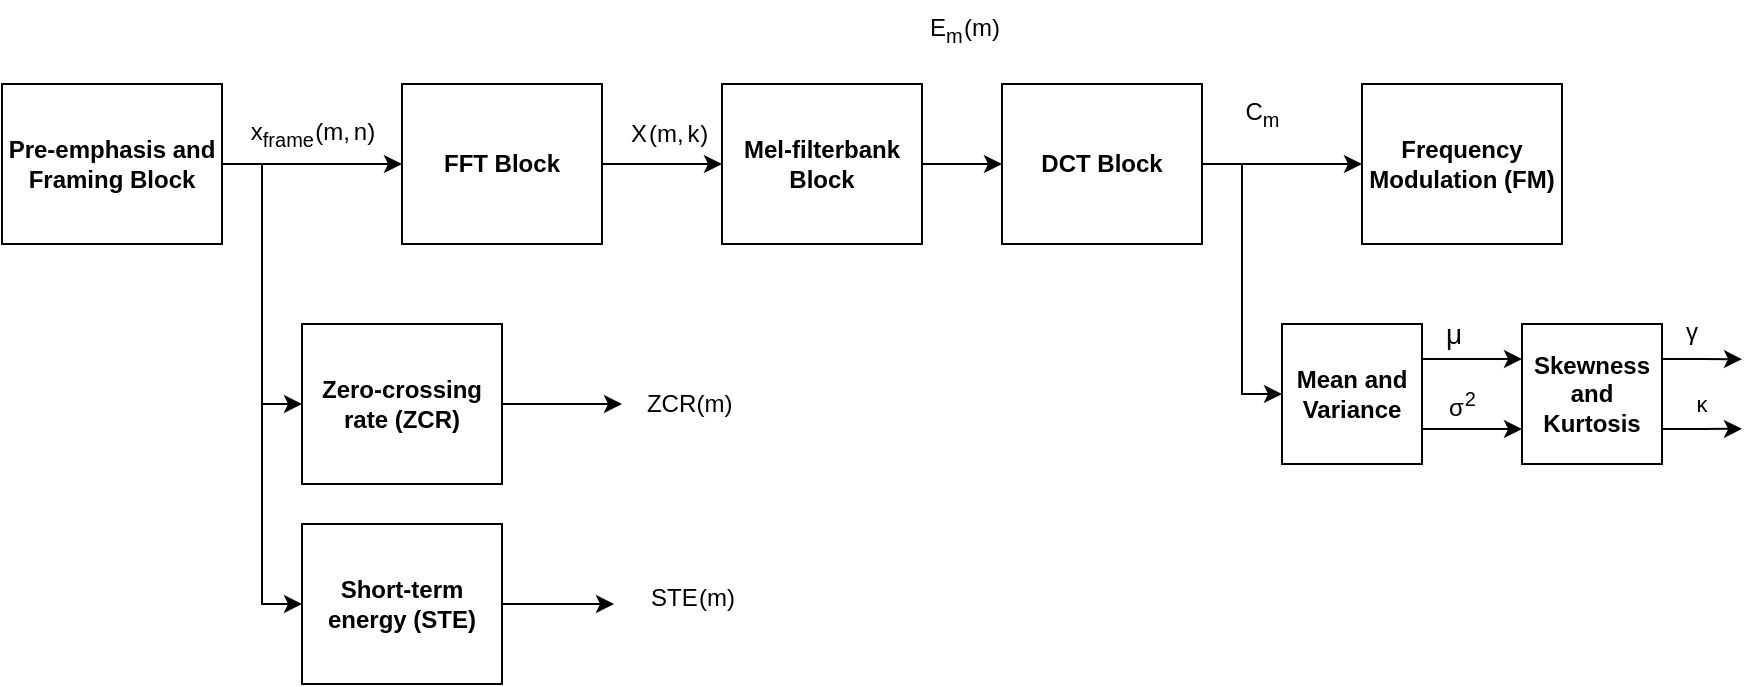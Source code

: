 <mxfile version="24.3.1" type="github">
  <diagram name="Page-1" id="UVRlzeQaLypEHQXQWoon">
    <mxGraphModel dx="1251" dy="1041" grid="1" gridSize="10" guides="1" tooltips="1" connect="1" arrows="1" fold="1" page="1" pageScale="1" pageWidth="1100" pageHeight="850" math="0" shadow="0">
      <root>
        <mxCell id="0" />
        <mxCell id="1" parent="0" />
        <mxCell id="54WhfvadxInAopzjxC57-3" style="edgeStyle=orthogonalEdgeStyle;rounded=0;orthogonalLoop=1;jettySize=auto;html=1;exitX=1;exitY=0.5;exitDx=0;exitDy=0;" edge="1" parent="1" source="54WhfvadxInAopzjxC57-1" target="54WhfvadxInAopzjxC57-2">
          <mxGeometry relative="1" as="geometry" />
        </mxCell>
        <mxCell id="54WhfvadxInAopzjxC57-9" style="edgeStyle=orthogonalEdgeStyle;rounded=0;orthogonalLoop=1;jettySize=auto;html=1;exitX=1;exitY=0.5;exitDx=0;exitDy=0;entryX=0;entryY=0.5;entryDx=0;entryDy=0;" edge="1" parent="1" source="54WhfvadxInAopzjxC57-1" target="54WhfvadxInAopzjxC57-8">
          <mxGeometry relative="1" as="geometry" />
        </mxCell>
        <mxCell id="54WhfvadxInAopzjxC57-23" style="edgeStyle=orthogonalEdgeStyle;rounded=0;orthogonalLoop=1;jettySize=auto;html=1;exitX=1;exitY=0.5;exitDx=0;exitDy=0;entryX=0;entryY=0.5;entryDx=0;entryDy=0;" edge="1" parent="1" source="54WhfvadxInAopzjxC57-1" target="54WhfvadxInAopzjxC57-11">
          <mxGeometry relative="1" as="geometry">
            <mxPoint x="210" y="200" as="targetPoint" />
          </mxGeometry>
        </mxCell>
        <mxCell id="54WhfvadxInAopzjxC57-1" value="&lt;strong&gt;Pre-emphasis and Framing Block&lt;/strong&gt;" style="rounded=0;whiteSpace=wrap;html=1;" vertex="1" parent="1">
          <mxGeometry x="80" y="110" width="110" height="80" as="geometry" />
        </mxCell>
        <mxCell id="54WhfvadxInAopzjxC57-6" style="edgeStyle=orthogonalEdgeStyle;rounded=0;orthogonalLoop=1;jettySize=auto;html=1;exitX=1;exitY=0.5;exitDx=0;exitDy=0;entryX=0;entryY=0.5;entryDx=0;entryDy=0;" edge="1" parent="1" source="54WhfvadxInAopzjxC57-2" target="54WhfvadxInAopzjxC57-5">
          <mxGeometry relative="1" as="geometry" />
        </mxCell>
        <mxCell id="54WhfvadxInAopzjxC57-2" value="&lt;strong&gt;FFT Block&lt;/strong&gt;" style="rounded=0;whiteSpace=wrap;html=1;" vertex="1" parent="1">
          <mxGeometry x="280" y="110" width="100" height="80" as="geometry" />
        </mxCell>
        <mxCell id="54WhfvadxInAopzjxC57-15" style="edgeStyle=orthogonalEdgeStyle;rounded=0;orthogonalLoop=1;jettySize=auto;html=1;exitX=1;exitY=0.5;exitDx=0;exitDy=0;entryX=0;entryY=0.5;entryDx=0;entryDy=0;" edge="1" parent="1" source="54WhfvadxInAopzjxC57-5" target="54WhfvadxInAopzjxC57-7">
          <mxGeometry relative="1" as="geometry" />
        </mxCell>
        <mxCell id="54WhfvadxInAopzjxC57-5" value="&lt;strong&gt;Mel-filterbank Block&lt;/strong&gt;" style="rounded=0;whiteSpace=wrap;html=1;" vertex="1" parent="1">
          <mxGeometry x="440" y="110" width="100" height="80" as="geometry" />
        </mxCell>
        <mxCell id="54WhfvadxInAopzjxC57-14" style="edgeStyle=orthogonalEdgeStyle;rounded=0;orthogonalLoop=1;jettySize=auto;html=1;exitX=1;exitY=0.5;exitDx=0;exitDy=0;entryX=0;entryY=0.5;entryDx=0;entryDy=0;" edge="1" parent="1" source="54WhfvadxInAopzjxC57-7" target="54WhfvadxInAopzjxC57-13">
          <mxGeometry relative="1" as="geometry" />
        </mxCell>
        <mxCell id="54WhfvadxInAopzjxC57-16" style="edgeStyle=orthogonalEdgeStyle;rounded=0;orthogonalLoop=1;jettySize=auto;html=1;entryX=0;entryY=0.5;entryDx=0;entryDy=0;" edge="1" parent="1" source="54WhfvadxInAopzjxC57-7" target="54WhfvadxInAopzjxC57-43">
          <mxGeometry relative="1" as="geometry">
            <mxPoint x="740.0" y="150" as="targetPoint" />
          </mxGeometry>
        </mxCell>
        <mxCell id="54WhfvadxInAopzjxC57-7" value="&lt;strong&gt;DCT Block&lt;/strong&gt;" style="rounded=0;whiteSpace=wrap;html=1;" vertex="1" parent="1">
          <mxGeometry x="580" y="110" width="100" height="80" as="geometry" />
        </mxCell>
        <mxCell id="54WhfvadxInAopzjxC57-41" style="edgeStyle=orthogonalEdgeStyle;rounded=0;orthogonalLoop=1;jettySize=auto;html=1;exitX=1;exitY=0.5;exitDx=0;exitDy=0;" edge="1" parent="1" source="54WhfvadxInAopzjxC57-8" target="54WhfvadxInAopzjxC57-37">
          <mxGeometry relative="1" as="geometry">
            <mxPoint x="380" y="269.588" as="targetPoint" />
          </mxGeometry>
        </mxCell>
        <mxCell id="54WhfvadxInAopzjxC57-8" value="&lt;strong&gt;Zero-crossing rate (ZCR)&lt;/strong&gt;" style="rounded=0;whiteSpace=wrap;html=1;" vertex="1" parent="1">
          <mxGeometry x="230" y="230" width="100" height="80" as="geometry" />
        </mxCell>
        <mxCell id="54WhfvadxInAopzjxC57-11" value="&lt;strong&gt;Short-term energy (STE)&lt;/strong&gt;" style="rounded=0;whiteSpace=wrap;html=1;" vertex="1" parent="1">
          <mxGeometry x="230" y="330" width="100" height="80" as="geometry" />
        </mxCell>
        <mxCell id="54WhfvadxInAopzjxC57-21" style="edgeStyle=orthogonalEdgeStyle;rounded=0;orthogonalLoop=1;jettySize=auto;html=1;exitX=1;exitY=0.75;exitDx=0;exitDy=0;entryX=0;entryY=0.75;entryDx=0;entryDy=0;" edge="1" parent="1" source="54WhfvadxInAopzjxC57-13" target="54WhfvadxInAopzjxC57-29">
          <mxGeometry relative="1" as="geometry">
            <mxPoint x="870" y="283" as="targetPoint" />
            <Array as="points" />
          </mxGeometry>
        </mxCell>
        <mxCell id="54WhfvadxInAopzjxC57-26" style="edgeStyle=orthogonalEdgeStyle;rounded=0;orthogonalLoop=1;jettySize=auto;html=1;exitX=1;exitY=0.25;exitDx=0;exitDy=0;entryX=0;entryY=0.25;entryDx=0;entryDy=0;" edge="1" parent="1" source="54WhfvadxInAopzjxC57-13" target="54WhfvadxInAopzjxC57-29">
          <mxGeometry relative="1" as="geometry">
            <mxPoint x="860" y="240" as="targetPoint" />
          </mxGeometry>
        </mxCell>
        <mxCell id="54WhfvadxInAopzjxC57-13" value="&lt;strong&gt;Mean and Variance&lt;/strong&gt;" style="rounded=0;whiteSpace=wrap;html=1;" vertex="1" parent="1">
          <mxGeometry x="720" y="230" width="70" height="70" as="geometry" />
        </mxCell>
        <mxCell id="54WhfvadxInAopzjxC57-17" value="&lt;span class=&quot;math math-inline&quot;&gt;&lt;span class=&quot;katex&quot;&gt;&lt;span aria-hidden=&quot;true&quot; class=&quot;katex-html&quot;&gt;&lt;span class=&quot;base&quot;&gt;&lt;span class=&quot;mord&quot;&gt;&lt;span class=&quot;msupsub&quot;&gt;&lt;span class=&quot;vlist-t vlist-t2&quot;&gt;&lt;span class=&quot;vlist-r&quot;&gt;&lt;span style=&quot;height: 0.151em;&quot; class=&quot;vlist&quot;&gt;&lt;span style=&quot;top: -2.55em; margin-left: 0em; margin-right: 0.05em;&quot;&gt;&lt;span style=&quot;height: 2.7em;&quot; class=&quot;pstrut&quot;&gt;&lt;/span&gt;&lt;span class=&quot;sizing reset-size6 size3 mtight&quot;&gt;&lt;span class=&quot;mord mathnormal mtight&quot;&gt;C&lt;sub&gt;m&lt;/sub&gt;&lt;/span&gt;&lt;/span&gt;&lt;/span&gt;&lt;/span&gt;&lt;/span&gt;&lt;/span&gt;&lt;/span&gt;&lt;/span&gt;&lt;/span&gt;&lt;/span&gt;&lt;/span&gt;&lt;/span&gt;" style="text;html=1;align=center;verticalAlign=middle;resizable=0;points=[];autosize=1;strokeColor=none;fillColor=none;" vertex="1" parent="1">
          <mxGeometry x="690" y="110" width="40" height="30" as="geometry" />
        </mxCell>
        <mxCell id="54WhfvadxInAopzjxC57-18" value="&lt;span class=&quot;math math-inline&quot;&gt;&lt;span class=&quot;katex&quot;&gt;&lt;span aria-hidden=&quot;true&quot; class=&quot;katex-html&quot;&gt;&lt;span class=&quot;base&quot;&gt;&lt;span class=&quot;mord&quot;&gt;&lt;span style=&quot;margin-right: 0.058em;&quot; class=&quot;mord mathnormal&quot;&gt;E&lt;/span&gt;&lt;span class=&quot;msupsub&quot;&gt;&lt;span class=&quot;vlist-t vlist-t2&quot;&gt;&lt;span class=&quot;vlist-r&quot;&gt;&lt;span style=&quot;height: 0.151em;&quot; class=&quot;vlist&quot;&gt;&lt;span style=&quot;top: -2.55em; margin-left: -0.058em; margin-right: 0.05em;&quot;&gt;&lt;span style=&quot;height: 2.7em;&quot; class=&quot;pstrut&quot;&gt;&lt;/span&gt;&lt;span class=&quot;sizing reset-size6 size3 mtight&quot;&gt;&lt;span class=&quot;mord mathnormal mtight&quot;&gt;&lt;sub&gt;m&lt;/sub&gt;&lt;/span&gt;&lt;/span&gt;&lt;/span&gt;&lt;/span&gt;&lt;span class=&quot;vlist-s&quot;&gt;​&lt;/span&gt;&lt;/span&gt;&lt;span class=&quot;vlist-r&quot;&gt;&lt;span style=&quot;height: 0.15em;&quot; class=&quot;vlist&quot;&gt;&lt;span&gt;&lt;/span&gt;&lt;/span&gt;&lt;/span&gt;&lt;/span&gt;&lt;/span&gt;&lt;/span&gt;&lt;span class=&quot;mopen&quot;&gt;(&lt;/span&gt;&lt;span class=&quot;mord mathnormal&quot;&gt;m&lt;/span&gt;&lt;span class=&quot;mclose&quot;&gt;)&lt;/span&gt;&lt;/span&gt;&lt;/span&gt;&lt;/span&gt;&lt;/span&gt;" style="text;html=1;align=center;verticalAlign=middle;resizable=0;points=[];autosize=1;strokeColor=none;fillColor=none;" vertex="1" parent="1">
          <mxGeometry x="531" y="68" width="60" height="30" as="geometry" />
        </mxCell>
        <mxCell id="54WhfvadxInAopzjxC57-19" value="&lt;span class=&quot;math math-inline&quot;&gt;&lt;span class=&quot;katex&quot;&gt;&lt;span aria-hidden=&quot;true&quot; class=&quot;katex-html&quot;&gt;&lt;span class=&quot;base&quot;&gt;&lt;span style=&quot;margin-right: 0.078em;&quot; class=&quot;mord mathnormal&quot;&gt;X&lt;/span&gt;&lt;span class=&quot;mopen&quot;&gt;(&lt;/span&gt;&lt;span class=&quot;mord mathnormal&quot;&gt;m&lt;/span&gt;&lt;span class=&quot;mpunct&quot;&gt;,&lt;/span&gt;&lt;span style=&quot;margin-right: 0.167em;&quot; class=&quot;mspace&quot;&gt;&lt;/span&gt;&lt;span style=&quot;margin-right: 0.031em;&quot; class=&quot;mord mathnormal&quot;&gt;k&lt;/span&gt;&lt;span class=&quot;mclose&quot;&gt;)&lt;/span&gt;&lt;span style=&quot;margin-right: 0.278em;&quot; class=&quot;mspace&quot;&gt;&lt;/span&gt;&lt;span class=&quot;mrel&quot;&gt;&lt;/span&gt;&lt;/span&gt;&lt;/span&gt;&lt;/span&gt;&lt;/span&gt;" style="text;html=1;align=center;verticalAlign=middle;resizable=0;points=[];autosize=1;strokeColor=none;fillColor=none;" vertex="1" parent="1">
          <mxGeometry x="380" y="120" width="70" height="30" as="geometry" />
        </mxCell>
        <mxCell id="54WhfvadxInAopzjxC57-20" value="&lt;span class=&quot;math math-inline&quot;&gt;&lt;span class=&quot;katex&quot;&gt;&lt;span aria-hidden=&quot;true&quot; class=&quot;katex-html&quot;&gt;&lt;span class=&quot;base&quot;&gt;&lt;span class=&quot;mord&quot;&gt;&lt;span class=&quot;mord mathnormal&quot;&gt;x&lt;/span&gt;&lt;span class=&quot;msupsub&quot;&gt;&lt;span class=&quot;vlist-t vlist-t2&quot;&gt;&lt;span class=&quot;vlist-r&quot;&gt;&lt;span style=&quot;height: 0.336em;&quot; class=&quot;vlist&quot;&gt;&lt;span style=&quot;top: -2.55em; margin-left: 0em; margin-right: 0.05em;&quot;&gt;&lt;span style=&quot;height: 2.7em;&quot; class=&quot;pstrut&quot;&gt;&lt;/span&gt;&lt;span class=&quot;sizing reset-size6 size3 mtight&quot;&gt;&lt;span class=&quot;mord mtight&quot;&gt;&lt;span class=&quot;mord text mtight&quot;&gt;&lt;span class=&quot;mord mtight&quot;&gt;&lt;sub&gt;frame&lt;/sub&gt;&lt;/span&gt;&lt;/span&gt;&lt;/span&gt;&lt;/span&gt;&lt;/span&gt;&lt;/span&gt;&lt;span class=&quot;vlist-s&quot;&gt;​&lt;/span&gt;&lt;/span&gt;&lt;span class=&quot;vlist-r&quot;&gt;&lt;span style=&quot;height: 0.15em;&quot; class=&quot;vlist&quot;&gt;&lt;span&gt;&lt;/span&gt;&lt;/span&gt;&lt;/span&gt;&lt;/span&gt;&lt;/span&gt;&lt;/span&gt;&lt;span class=&quot;mopen&quot;&gt;(&lt;/span&gt;&lt;span class=&quot;mord mathnormal&quot;&gt;m&lt;/span&gt;&lt;span class=&quot;mpunct&quot;&gt;,&lt;/span&gt;&lt;span style=&quot;margin-right: 0.167em;&quot; class=&quot;mspace&quot;&gt;&lt;/span&gt;&lt;span class=&quot;mord mathnormal&quot;&gt;n&lt;/span&gt;&lt;span class=&quot;mclose&quot;&gt;)&lt;/span&gt;&lt;/span&gt;&lt;/span&gt;&lt;/span&gt;&lt;/span&gt;" style="text;html=1;align=center;verticalAlign=middle;resizable=0;points=[];autosize=1;strokeColor=none;fillColor=none;" vertex="1" parent="1">
          <mxGeometry x="190" y="120" width="90" height="30" as="geometry" />
        </mxCell>
        <mxCell id="54WhfvadxInAopzjxC57-22" value="&lt;span class=&quot;math math-inline&quot;&gt;&lt;span class=&quot;katex&quot;&gt;&lt;span aria-hidden=&quot;true&quot; class=&quot;katex-html&quot;&gt;&lt;span class=&quot;base&quot;&gt;&lt;span style=&quot;margin-right: 0.058em;&quot; class=&quot;mord mathnormal&quot;&gt;STE&lt;/span&gt;&lt;span class=&quot;mopen&quot;&gt;(&lt;/span&gt;&lt;span class=&quot;mord mathnormal&quot;&gt;m&lt;/span&gt;&lt;span class=&quot;mclose&quot;&gt;)&lt;/span&gt;&lt;/span&gt;&lt;/span&gt;&lt;/span&gt;&lt;/span&gt;" style="text;html=1;align=center;verticalAlign=middle;resizable=0;points=[];autosize=1;strokeColor=none;fillColor=none;" vertex="1" parent="1">
          <mxGeometry x="390" y="352" width="70" height="30" as="geometry" />
        </mxCell>
        <mxCell id="54WhfvadxInAopzjxC57-24" style="edgeStyle=orthogonalEdgeStyle;rounded=0;orthogonalLoop=1;jettySize=auto;html=1;exitX=1;exitY=0.5;exitDx=0;exitDy=0;entryX=-0.057;entryY=0.6;entryDx=0;entryDy=0;entryPerimeter=0;" edge="1" parent="1" source="54WhfvadxInAopzjxC57-11" target="54WhfvadxInAopzjxC57-22">
          <mxGeometry relative="1" as="geometry" />
        </mxCell>
        <mxCell id="54WhfvadxInAopzjxC57-27" value="&lt;font style=&quot;font-size: 14px;&quot;&gt;&lt;span class=&quot;math math-inline&quot;&gt;&lt;span class=&quot;katex&quot;&gt;&lt;span class=&quot;katex-html&quot; aria-hidden=&quot;true&quot;&gt;&lt;span class=&quot;base&quot;&gt;&lt;span class=&quot;mord mathnormal&quot;&gt;μ&lt;/span&gt;&lt;span class=&quot;mspace&quot; style=&quot;margin-right: 0.278em;&quot;&gt;&lt;/span&gt;&lt;/span&gt;&lt;/span&gt;&lt;/span&gt;&lt;/span&gt;&lt;/font&gt;" style="text;whiteSpace=wrap;html=1;" vertex="1" parent="1">
          <mxGeometry x="800" y="220" width="20" height="20" as="geometry" />
        </mxCell>
        <mxCell id="54WhfvadxInAopzjxC57-28" value="&lt;span class=&quot;math math-inline&quot;&gt;&lt;span class=&quot;katex&quot;&gt;&lt;span aria-hidden=&quot;true&quot; class=&quot;katex-html&quot;&gt;&lt;span class=&quot;base&quot;&gt;&lt;span class=&quot;mord&quot;&gt;&lt;span style=&quot;margin-right: 0.036em;&quot; class=&quot;mord mathnormal&quot;&gt;σ&lt;/span&gt;&lt;span class=&quot;msupsub&quot;&gt;&lt;span class=&quot;vlist-t&quot;&gt;&lt;span class=&quot;vlist-r&quot;&gt;&lt;span style=&quot;height: 0.814em;&quot; class=&quot;vlist&quot;&gt;&lt;span style=&quot;top: -3.063em; margin-right: 0.05em;&quot;&gt;&lt;span style=&quot;height: 2.7em;&quot; class=&quot;pstrut&quot;&gt;&lt;/span&gt;&lt;span class=&quot;sizing reset-size6 size3 mtight&quot;&gt;&lt;span class=&quot;mord mtight&quot;&gt;&lt;sup&gt;2&lt;/sup&gt;&lt;/span&gt;&lt;/span&gt;&lt;/span&gt;&lt;/span&gt;&lt;/span&gt;&lt;/span&gt;&lt;/span&gt;&lt;/span&gt;&lt;/span&gt;&lt;/span&gt;&lt;/span&gt;&lt;/span&gt;" style="text;html=1;align=center;verticalAlign=middle;resizable=0;points=[];autosize=1;strokeColor=none;fillColor=none;" vertex="1" parent="1">
          <mxGeometry x="790" y="255" width="40" height="30" as="geometry" />
        </mxCell>
        <mxCell id="54WhfvadxInAopzjxC57-31" style="edgeStyle=orthogonalEdgeStyle;rounded=0;orthogonalLoop=1;jettySize=auto;html=1;exitX=1;exitY=0.25;exitDx=0;exitDy=0;" edge="1" parent="1" source="54WhfvadxInAopzjxC57-29">
          <mxGeometry relative="1" as="geometry">
            <mxPoint x="950" y="247.6" as="targetPoint" />
          </mxGeometry>
        </mxCell>
        <mxCell id="54WhfvadxInAopzjxC57-34" style="edgeStyle=orthogonalEdgeStyle;rounded=0;orthogonalLoop=1;jettySize=auto;html=1;exitX=1;exitY=0.75;exitDx=0;exitDy=0;" edge="1" parent="1" source="54WhfvadxInAopzjxC57-29">
          <mxGeometry relative="1" as="geometry">
            <mxPoint x="950" y="282.4" as="targetPoint" />
            <Array as="points">
              <mxPoint x="930" y="282" />
              <mxPoint x="930" y="282" />
            </Array>
          </mxGeometry>
        </mxCell>
        <mxCell id="54WhfvadxInAopzjxC57-36" value="&lt;span class=&quot;math math-inline&quot;&gt;&lt;span class=&quot;katex&quot;&gt;&lt;span aria-hidden=&quot;true&quot; class=&quot;katex-html&quot;&gt;&lt;span class=&quot;base&quot;&gt;&lt;span class=&quot;mord mathnormal&quot;&gt;κ&lt;/span&gt;&lt;span style=&quot;margin-right: 0.278em;&quot; class=&quot;mspace&quot;&gt;&lt;/span&gt;&lt;span class=&quot;mrel&quot;&gt;&lt;/span&gt;&lt;/span&gt;&lt;/span&gt;&lt;/span&gt;&lt;/span&gt;" style="edgeLabel;html=1;align=center;verticalAlign=middle;resizable=0;points=[];" vertex="1" connectable="0" parent="54WhfvadxInAopzjxC57-34">
          <mxGeometry x="0.137" y="-1" relative="1" as="geometry">
            <mxPoint x="-2" y="-14" as="offset" />
          </mxGeometry>
        </mxCell>
        <mxCell id="54WhfvadxInAopzjxC57-29" value="&lt;strong&gt;Skewness and Kurtosis&lt;/strong&gt;" style="rounded=0;whiteSpace=wrap;html=1;" vertex="1" parent="1">
          <mxGeometry x="840" y="230" width="70" height="70" as="geometry" />
        </mxCell>
        <mxCell id="54WhfvadxInAopzjxC57-33" value="&lt;span class=&quot;math math-inline&quot;&gt;&lt;span class=&quot;katex&quot;&gt;&lt;span class=&quot;katex-html&quot; aria-hidden=&quot;true&quot;&gt;&lt;span class=&quot;base&quot;&gt;&lt;span class=&quot;mord mathnormal&quot; style=&quot;margin-right: 0.056em;&quot;&gt;γ&lt;/span&gt;&lt;/span&gt;&lt;/span&gt;&lt;/span&gt;&lt;/span&gt;" style="text;whiteSpace=wrap;html=1;" vertex="1" parent="1">
          <mxGeometry x="920" y="220" width="10" height="20" as="geometry" />
        </mxCell>
        <mxCell id="54WhfvadxInAopzjxC57-37" value="&lt;span class=&quot;math math-inline&quot;&gt;&lt;span class=&quot;katex&quot;&gt;&lt;span aria-hidden=&quot;true&quot; class=&quot;katex-html&quot;&gt;&lt;span class=&quot;base&quot;&gt;&lt;span style=&quot;margin-right: 0.008em;&quot; class=&quot;mord mathnormal&quot;&gt;ZCR&lt;/span&gt;&lt;span class=&quot;mopen&quot;&gt;(&lt;/span&gt;&lt;span class=&quot;mord mathnormal&quot;&gt;m&lt;/span&gt;&lt;span class=&quot;mclose&quot;&gt;)&lt;/span&gt;&lt;span style=&quot;margin-right: 0.278em;&quot; class=&quot;mspace&quot;&gt;&lt;/span&gt;&lt;/span&gt;&lt;/span&gt;&lt;/span&gt;&lt;/span&gt;" style="text;html=1;align=center;verticalAlign=middle;resizable=0;points=[];autosize=1;strokeColor=none;fillColor=none;" vertex="1" parent="1">
          <mxGeometry x="390" y="255" width="70" height="30" as="geometry" />
        </mxCell>
        <mxCell id="54WhfvadxInAopzjxC57-43" value="&lt;strong&gt;Frequency Modulation (FM) &lt;/strong&gt;" style="rounded=0;whiteSpace=wrap;html=1;" vertex="1" parent="1">
          <mxGeometry x="760" y="110" width="100" height="80" as="geometry" />
        </mxCell>
      </root>
    </mxGraphModel>
  </diagram>
</mxfile>
